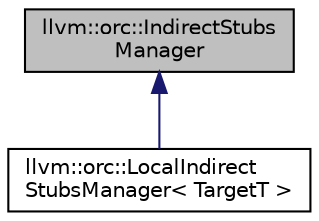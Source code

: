 digraph "llvm::orc::IndirectStubsManager"
{
 // LATEX_PDF_SIZE
  bgcolor="transparent";
  edge [fontname="Helvetica",fontsize="10",labelfontname="Helvetica",labelfontsize="10"];
  node [fontname="Helvetica",fontsize="10",shape=record];
  Node1 [label="llvm::orc::IndirectStubs\lManager",height=0.2,width=0.4,color="black", fillcolor="grey75", style="filled", fontcolor="black",tooltip="Base class for managing collections of named indirect stubs."];
  Node1 -> Node2 [dir="back",color="midnightblue",fontsize="10",style="solid",fontname="Helvetica"];
  Node2 [label="llvm::orc::LocalIndirect\lStubsManager\< TargetT \>",height=0.2,width=0.4,color="black",URL="$classllvm_1_1orc_1_1LocalIndirectStubsManager.html",tooltip="IndirectStubsManager implementation for the host architecture, e.g."];
}

